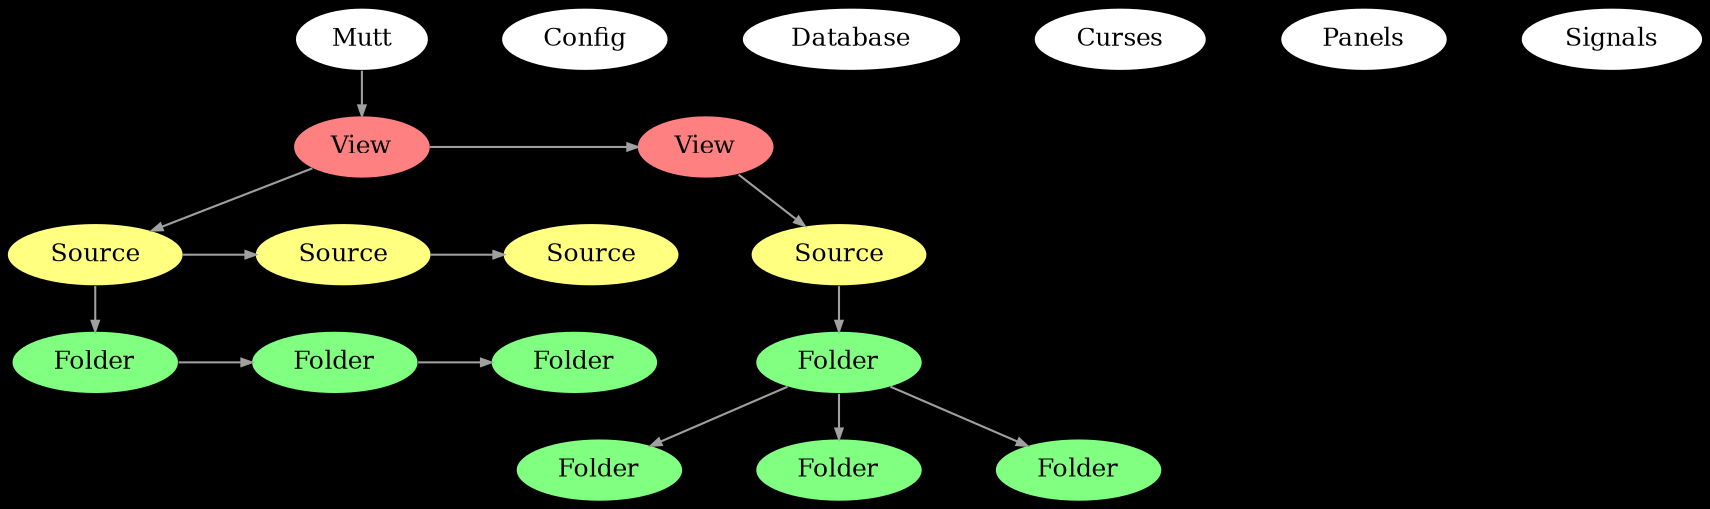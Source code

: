 digraph views
{
	graph [
		rankdir="TB"
		bgcolor="black"
		color="white"
		nodesep="0.5"
		ranksep="0.3"
	];

	node [
		// shape="Mrecord"
		fontsize="12"
		style="filled"
		height="0.2"
		penwidth="0.0"
	];

	edge [
		penwidth="1.0"
		color="#A0A0A0"
		arrowsize="0.5"
	];


	m1 [ label=<Mutt>     fillcolor="#ffffff" ];
	c1 [ label=<Config>   fillcolor="#ffffff" ];
	d1 [ label=<Database> fillcolor="#ffffff" ];

	i1 [ label=<Curses>  fillcolor="#ffffff" ];
	i2 [ label=<Panels>  fillcolor="#ffffff" ];
	i3 [ label=<Signals> fillcolor="#ffffff" ];

	v1 [ label=<View>   fillcolor="#ff8080" ];
	v2 [ label=<View>   fillcolor="#ff8080" ];

	s1 [ label=<Source> fillcolor="#ffff80" ];
	s2 [ label=<Source> fillcolor="#ffff80" ];
	s3 [ label=<Source> fillcolor="#ffff80" ];
	s4 [ label=<Source> fillcolor="#ffff80" ];

	f1 [ label=<Folder> fillcolor="#80ff80" ];
	f2 [ label=<Folder> fillcolor="#80ff80" ];
	f3 [ label=<Folder> fillcolor="#80ff80" ];
	f4 [ label=<Folder> fillcolor="#80ff80" ];
	f5 [ label=<Folder> fillcolor="#80ff80" ];
	f6 [ label=<Folder> fillcolor="#80ff80" ];
	f7 [ label=<Folder> fillcolor="#80ff80" ];

	m1 -> v1 -> v2;

	v1 -> s1 -> s2 -> s3;
	s1 -> f1 -> f2 -> f3;

	v2 -> s4 -> f4;
	f4 -> f5;
	f4 -> f6;
	f4 -> f7;

	{ rank=same v1 v2 };
	{ rank=same s1 s2 s3 };
	{ rank=same f1 f2 f3 };
}

